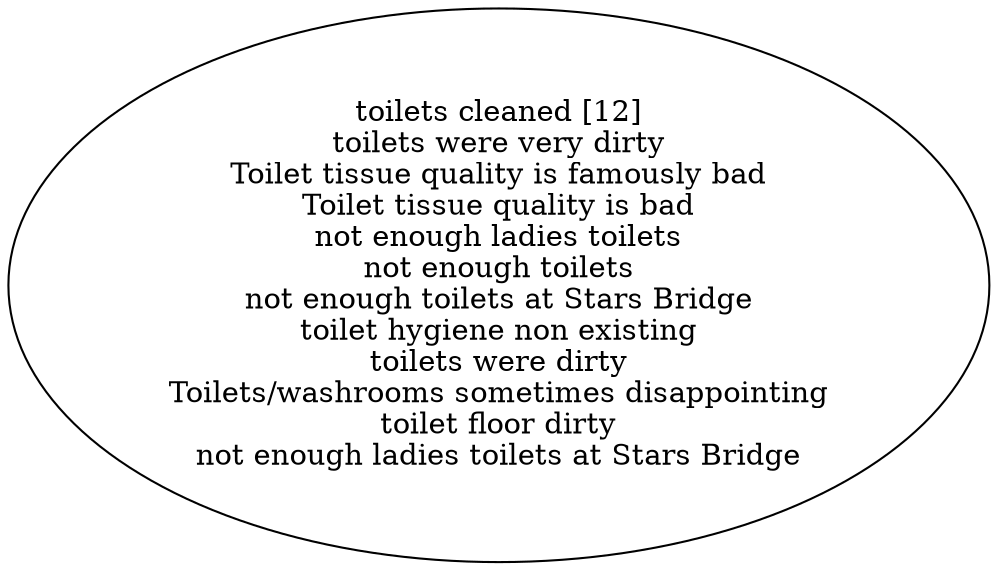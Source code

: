 digraph collapsedGraph {
"toilets cleaned [12]\ntoilets were very dirty\nToilet tissue quality is famously bad\nToilet tissue quality is bad\nnot enough ladies toilets\nnot enough toilets\nnot enough toilets at Stars Bridge\ntoilet hygiene non existing\ntoilets were dirty\nToilets/washrooms sometimes disappointing\ntoilet floor dirty\nnot enough ladies toilets at Stars Bridge"}